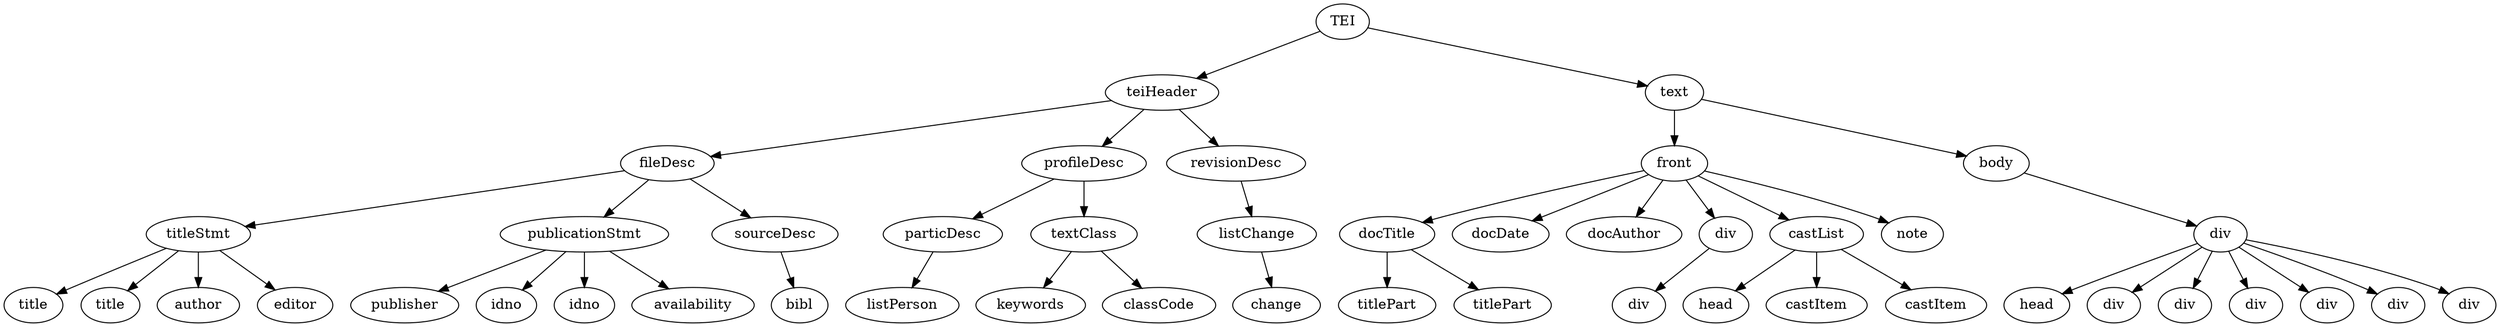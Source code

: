 digraph Tree {
	"t0" [label = "TEI"];
	"t1" [label = "teiHeader"];
	"t2" [label = "fileDesc"];
	"t3" [label = "titleStmt"];
	"t4" [label = "title"];
	"t5" [label = "title"];
	"t6" [label = "author"];
	"t7" [label = "editor"];
	"t8" [label = "publicationStmt"];
	"t9" [label = "publisher"];
	"t10" [label = "idno"];
	"t11" [label = "idno"];
	"t12" [label = "availability"];
	"t13" [label = "sourceDesc"];
	"t14" [label = "bibl"];
	"t15" [label = "profileDesc"];
	"t16" [label = "particDesc"];
	"t17" [label = "listPerson"];
	"t18" [label = "textClass"];
	"t19" [label = "keywords"];
	"t20" [label = "classCode"];
	"t21" [label = "revisionDesc"];
	"t22" [label = "listChange"];
	"t23" [label = "change"];
	"t24" [label = "text"];
	"t25" [label = "front"];
	"t26" [label = "docTitle"];
	"t27" [label = "titlePart"];
	"t28" [label = "titlePart"];
	"t29" [label = "docDate"];
	"t30" [label = "docAuthor"];
	"t31" [label = "div"];
	"t32" [label = "div"];
	"t33" [label = "castList"];
	"t34" [label = "head"];
	"t35" [label = "castItem"];
	"t36" [label = "castItem"];
	"t37" [label = "note"];
	"t38" [label = "body"];
	"t39" [label = "div"];
	"t40" [label = "head"];
	"t41" [label = "div"];
	"t42" [label = "div"];
	"t43" [label = "div"];
	"t44" [label = "div"];
	"t45" [label = "div"];
	"t46" [label = "div"];
	"t0" -> "t1";
	"t1" -> "t2";
	"t2" -> "t3";
	"t3" -> "t4";
	"t3" -> "t5";
	"t3" -> "t6";
	"t3" -> "t7";
	"t2" -> "t8";
	"t8" -> "t9";
	"t8" -> "t10";
	"t8" -> "t11";
	"t8" -> "t12";
	"t2" -> "t13";
	"t13" -> "t14";
	"t1" -> "t15";
	"t15" -> "t16";
	"t16" -> "t17";
	"t15" -> "t18";
	"t18" -> "t19";
	"t18" -> "t20";
	"t1" -> "t21";
	"t21" -> "t22";
	"t22" -> "t23";
	"t0" -> "t24";
	"t24" -> "t25";
	"t25" -> "t26";
	"t26" -> "t27";
	"t26" -> "t28";
	"t25" -> "t29";
	"t25" -> "t30";
	"t25" -> "t31";
	"t31" -> "t32";
	"t25" -> "t33";
	"t33" -> "t34";
	"t33" -> "t35";
	"t33" -> "t36";
	"t25" -> "t37";
	"t24" -> "t38";
	"t38" -> "t39";
	"t39" -> "t40";
	"t39" -> "t41";
	"t39" -> "t42";
	"t39" -> "t43";
	"t39" -> "t44";
	"t39" -> "t45";
	"t39" -> "t46";
}
